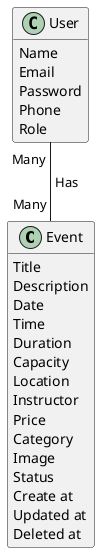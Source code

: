 @startuml
'https://plantuml.com/class-diagram

' Classes
class Event{
Title
Description
Date
Time
Duration
Capacity
Location
Instructor
Price
Category
Image
Status
Create at
Updated at
Deleted at
}

class User{
Name
Email
Password
Phone
Role
}

' Relations
User "Many " -- "Many " Event: " Has"

hide methods
@enduml